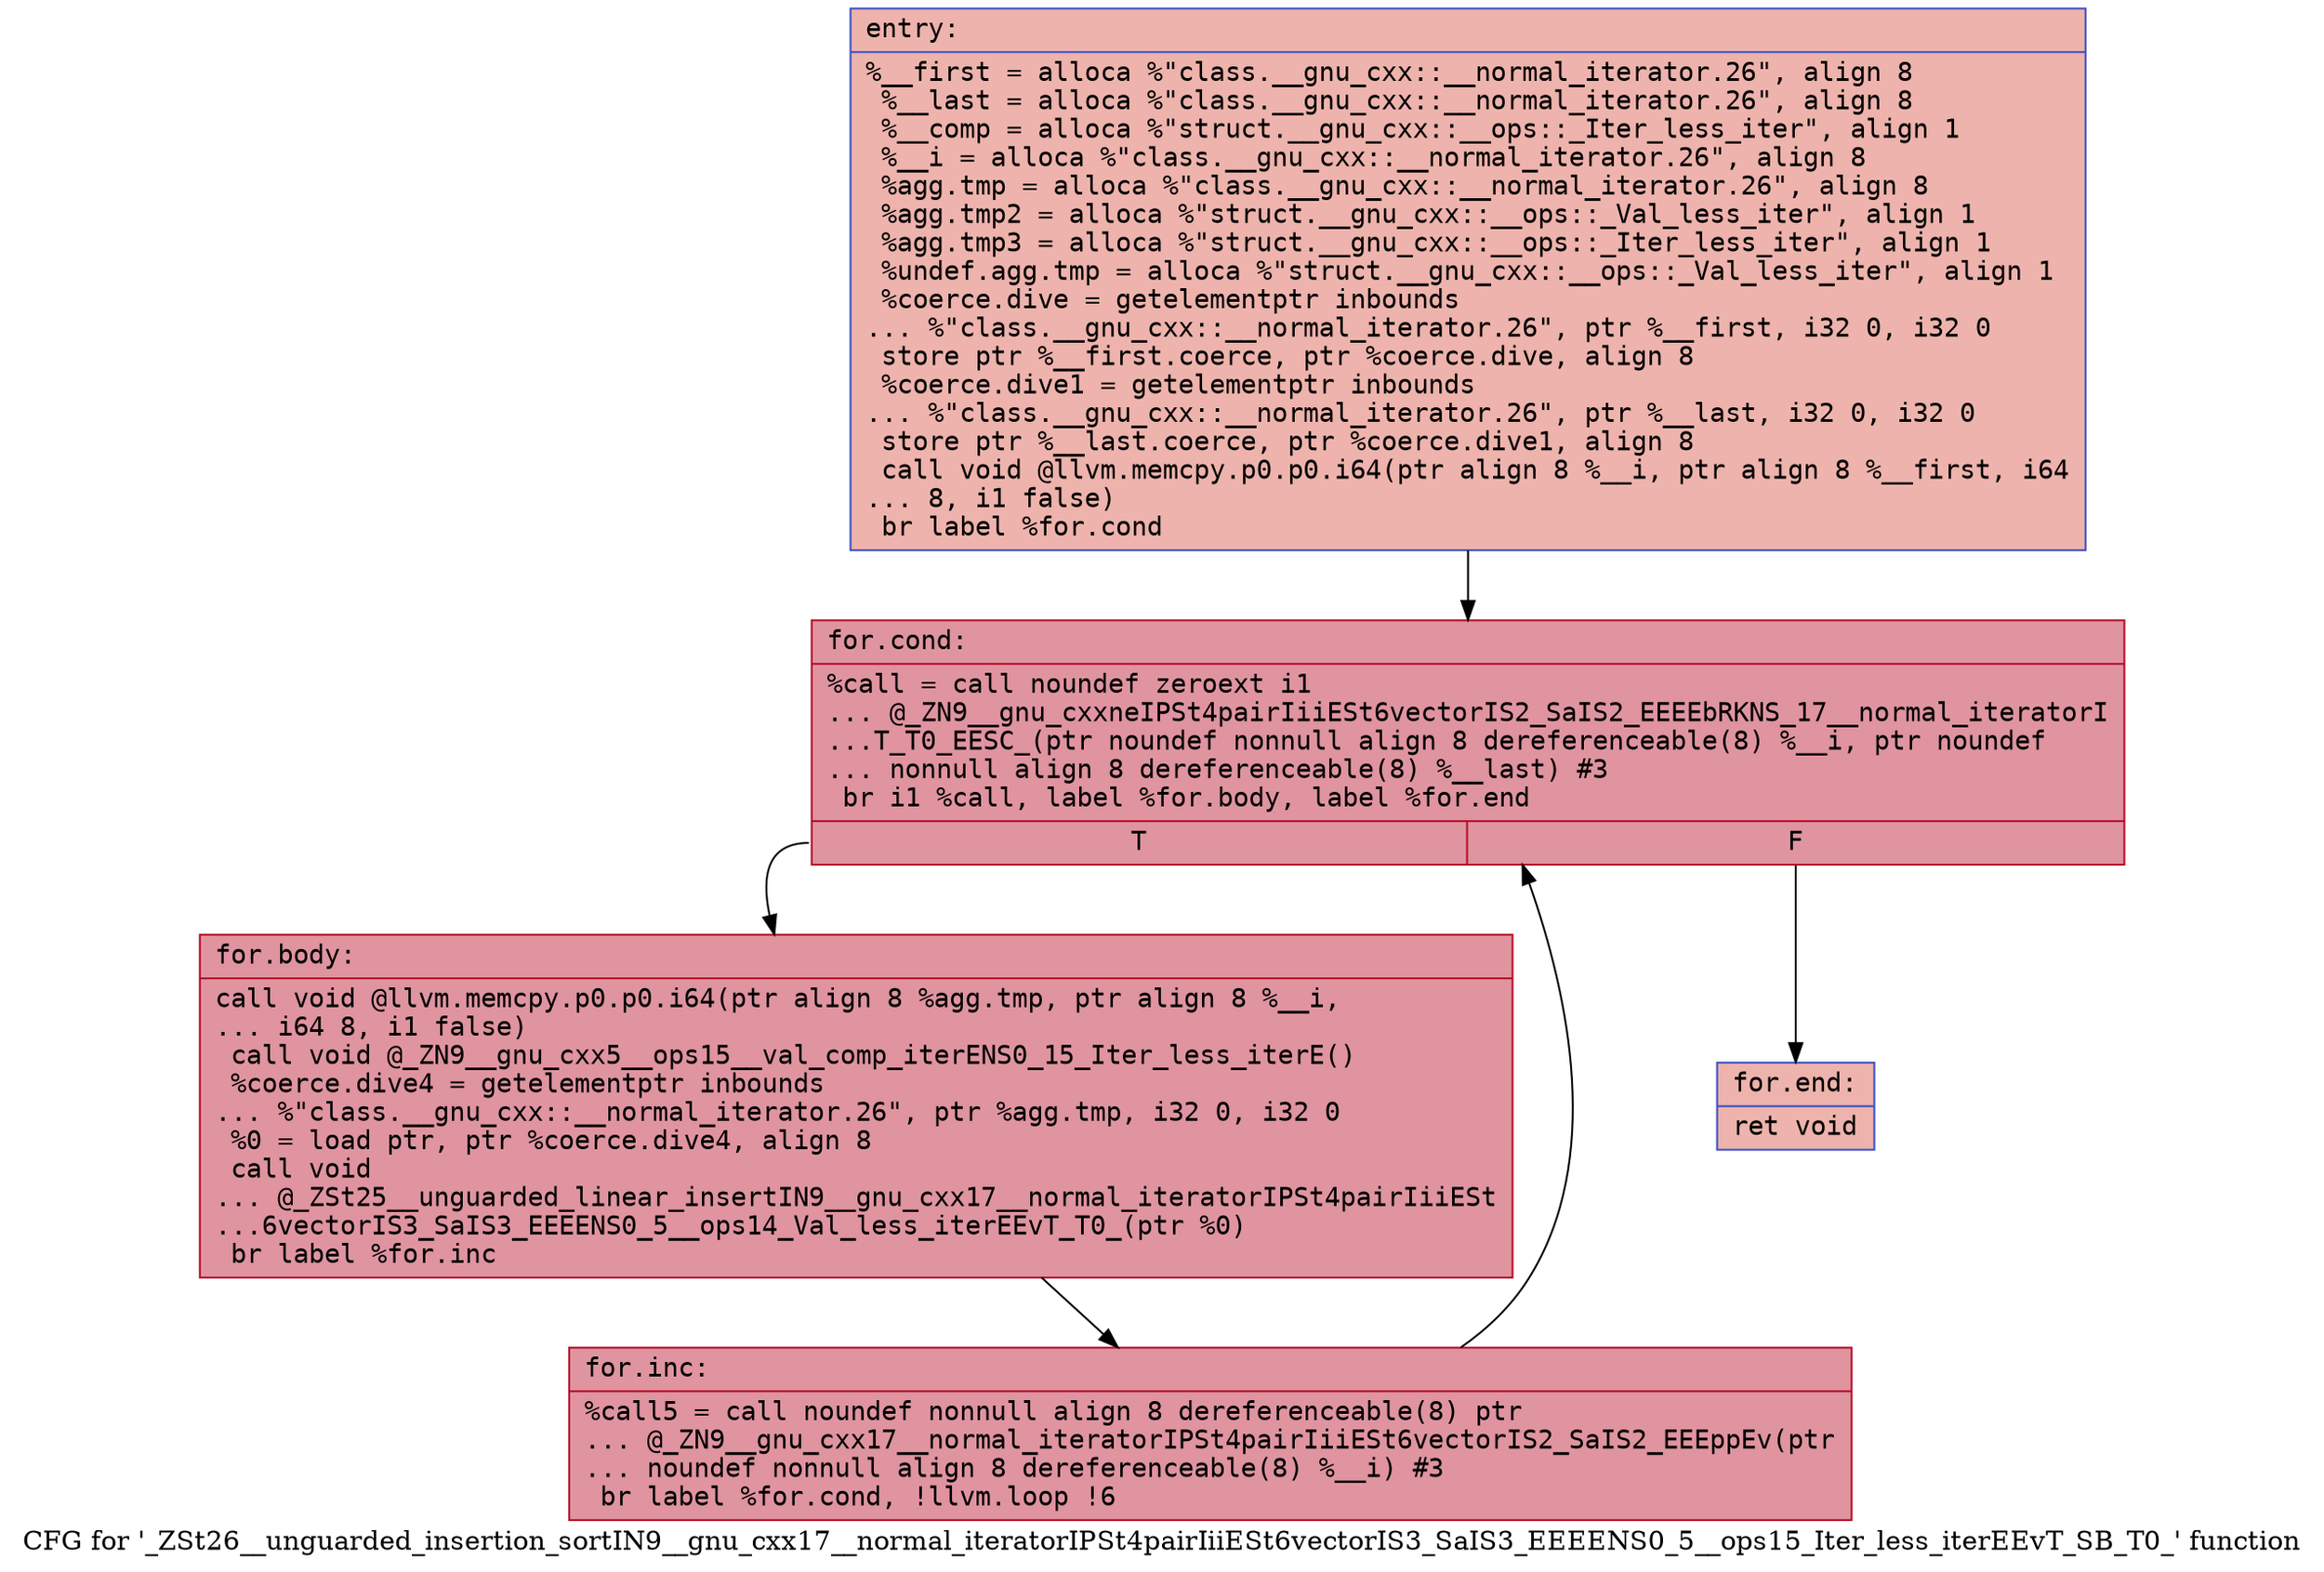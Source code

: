 digraph "CFG for '_ZSt26__unguarded_insertion_sortIN9__gnu_cxx17__normal_iteratorIPSt4pairIiiESt6vectorIS3_SaIS3_EEEENS0_5__ops15_Iter_less_iterEEvT_SB_T0_' function" {
	label="CFG for '_ZSt26__unguarded_insertion_sortIN9__gnu_cxx17__normal_iteratorIPSt4pairIiiESt6vectorIS3_SaIS3_EEEENS0_5__ops15_Iter_less_iterEEvT_SB_T0_' function";

	Node0x56307d76b220 [shape=record,color="#3d50c3ff", style=filled, fillcolor="#d6524470" fontname="Courier",label="{entry:\l|  %__first = alloca %\"class.__gnu_cxx::__normal_iterator.26\", align 8\l  %__last = alloca %\"class.__gnu_cxx::__normal_iterator.26\", align 8\l  %__comp = alloca %\"struct.__gnu_cxx::__ops::_Iter_less_iter\", align 1\l  %__i = alloca %\"class.__gnu_cxx::__normal_iterator.26\", align 8\l  %agg.tmp = alloca %\"class.__gnu_cxx::__normal_iterator.26\", align 8\l  %agg.tmp2 = alloca %\"struct.__gnu_cxx::__ops::_Val_less_iter\", align 1\l  %agg.tmp3 = alloca %\"struct.__gnu_cxx::__ops::_Iter_less_iter\", align 1\l  %undef.agg.tmp = alloca %\"struct.__gnu_cxx::__ops::_Val_less_iter\", align 1\l  %coerce.dive = getelementptr inbounds\l... %\"class.__gnu_cxx::__normal_iterator.26\", ptr %__first, i32 0, i32 0\l  store ptr %__first.coerce, ptr %coerce.dive, align 8\l  %coerce.dive1 = getelementptr inbounds\l... %\"class.__gnu_cxx::__normal_iterator.26\", ptr %__last, i32 0, i32 0\l  store ptr %__last.coerce, ptr %coerce.dive1, align 8\l  call void @llvm.memcpy.p0.p0.i64(ptr align 8 %__i, ptr align 8 %__first, i64\l... 8, i1 false)\l  br label %for.cond\l}"];
	Node0x56307d76b220 -> Node0x56307d76bc70[tooltip="entry -> for.cond\nProbability 100.00%" ];
	Node0x56307d76bc70 [shape=record,color="#b70d28ff", style=filled, fillcolor="#b70d2870" fontname="Courier",label="{for.cond:\l|  %call = call noundef zeroext i1\l... @_ZN9__gnu_cxxneIPSt4pairIiiESt6vectorIS2_SaIS2_EEEEbRKNS_17__normal_iteratorI\l...T_T0_EESC_(ptr noundef nonnull align 8 dereferenceable(8) %__i, ptr noundef\l... nonnull align 8 dereferenceable(8) %__last) #3\l  br i1 %call, label %for.body, label %for.end\l|{<s0>T|<s1>F}}"];
	Node0x56307d76bc70:s0 -> Node0x56307d76bed0[tooltip="for.cond -> for.body\nProbability 96.88%" ];
	Node0x56307d76bc70:s1 -> Node0x56307d76bf20[tooltip="for.cond -> for.end\nProbability 3.12%" ];
	Node0x56307d76bed0 [shape=record,color="#b70d28ff", style=filled, fillcolor="#b70d2870" fontname="Courier",label="{for.body:\l|  call void @llvm.memcpy.p0.p0.i64(ptr align 8 %agg.tmp, ptr align 8 %__i,\l... i64 8, i1 false)\l  call void @_ZN9__gnu_cxx5__ops15__val_comp_iterENS0_15_Iter_less_iterE()\l  %coerce.dive4 = getelementptr inbounds\l... %\"class.__gnu_cxx::__normal_iterator.26\", ptr %agg.tmp, i32 0, i32 0\l  %0 = load ptr, ptr %coerce.dive4, align 8\l  call void\l... @_ZSt25__unguarded_linear_insertIN9__gnu_cxx17__normal_iteratorIPSt4pairIiiESt\l...6vectorIS3_SaIS3_EEEENS0_5__ops14_Val_less_iterEEvT_T0_(ptr %0)\l  br label %for.inc\l}"];
	Node0x56307d76bed0 -> Node0x56307d76c590[tooltip="for.body -> for.inc\nProbability 100.00%" ];
	Node0x56307d76c590 [shape=record,color="#b70d28ff", style=filled, fillcolor="#b70d2870" fontname="Courier",label="{for.inc:\l|  %call5 = call noundef nonnull align 8 dereferenceable(8) ptr\l... @_ZN9__gnu_cxx17__normal_iteratorIPSt4pairIiiESt6vectorIS2_SaIS2_EEEppEv(ptr\l... noundef nonnull align 8 dereferenceable(8) %__i) #3\l  br label %for.cond, !llvm.loop !6\l}"];
	Node0x56307d76c590 -> Node0x56307d76bc70[tooltip="for.inc -> for.cond\nProbability 100.00%" ];
	Node0x56307d76bf20 [shape=record,color="#3d50c3ff", style=filled, fillcolor="#d6524470" fontname="Courier",label="{for.end:\l|  ret void\l}"];
}
